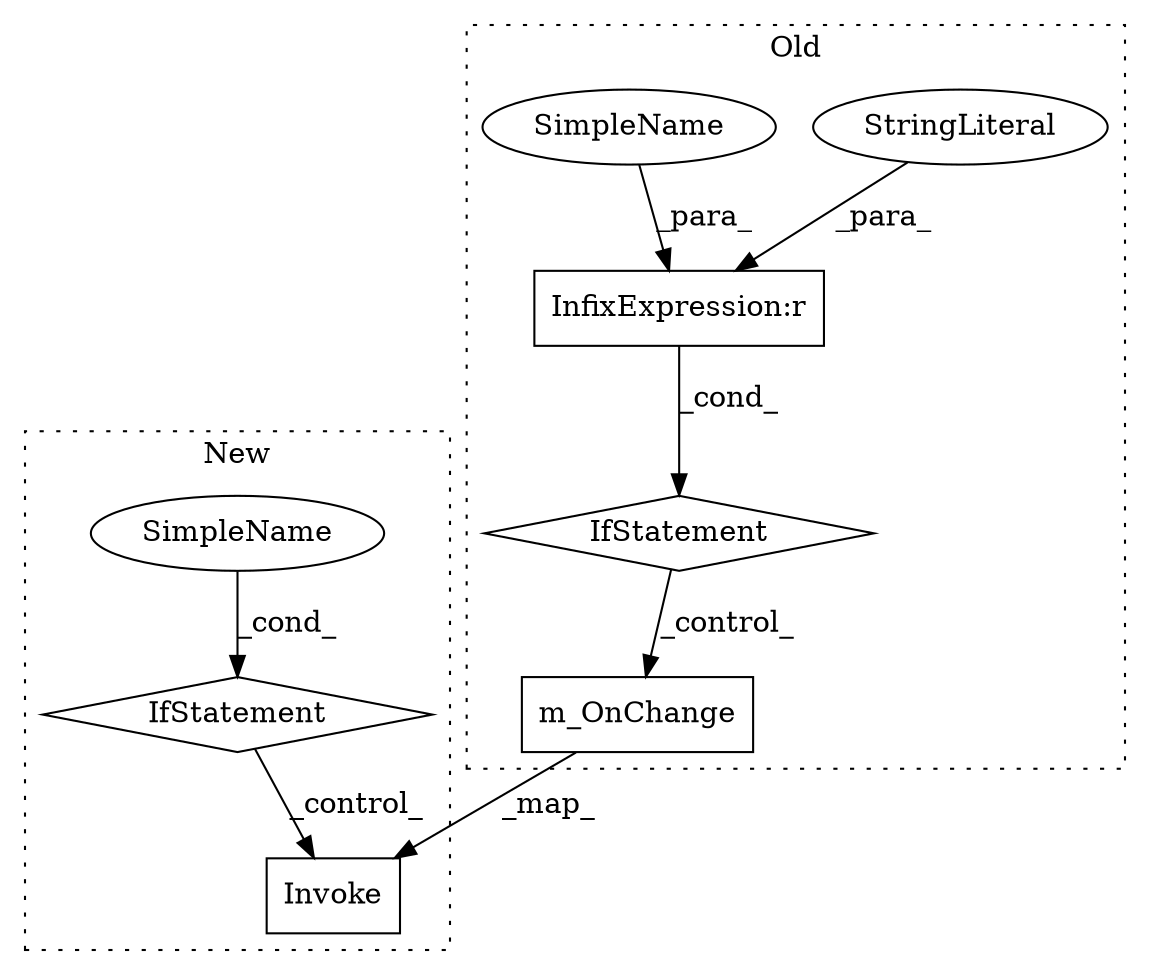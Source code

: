 digraph G {
subgraph cluster0 {
1 [label="m_OnChange" a="32" s="18720,18757" l="11,1" shape="box"];
3 [label="InfixExpression:r" a="27" s="18694" l="4" shape="box"];
4 [label="StringLiteral" a="45" s="18698" l="4" shape="ellipse"];
7 [label="IfStatement" a="25" s="18680,18702" l="4,18" shape="diamond"];
8 [label="SimpleName" a="42" s="18684" l="10" shape="ellipse"];
label = "Old";
style="dotted";
}
subgraph cluster1 {
2 [label="Invoke" a="32" s="18611,18644" l="7,1" shape="box"];
5 [label="IfStatement" a="25" s="18609" l="2" shape="diamond"];
6 [label="SimpleName" a="42" s="18599" l="10" shape="ellipse"];
label = "New";
style="dotted";
}
1 -> 2 [label="_map_"];
3 -> 7 [label="_cond_"];
4 -> 3 [label="_para_"];
5 -> 2 [label="_control_"];
6 -> 5 [label="_cond_"];
7 -> 1 [label="_control_"];
8 -> 3 [label="_para_"];
}